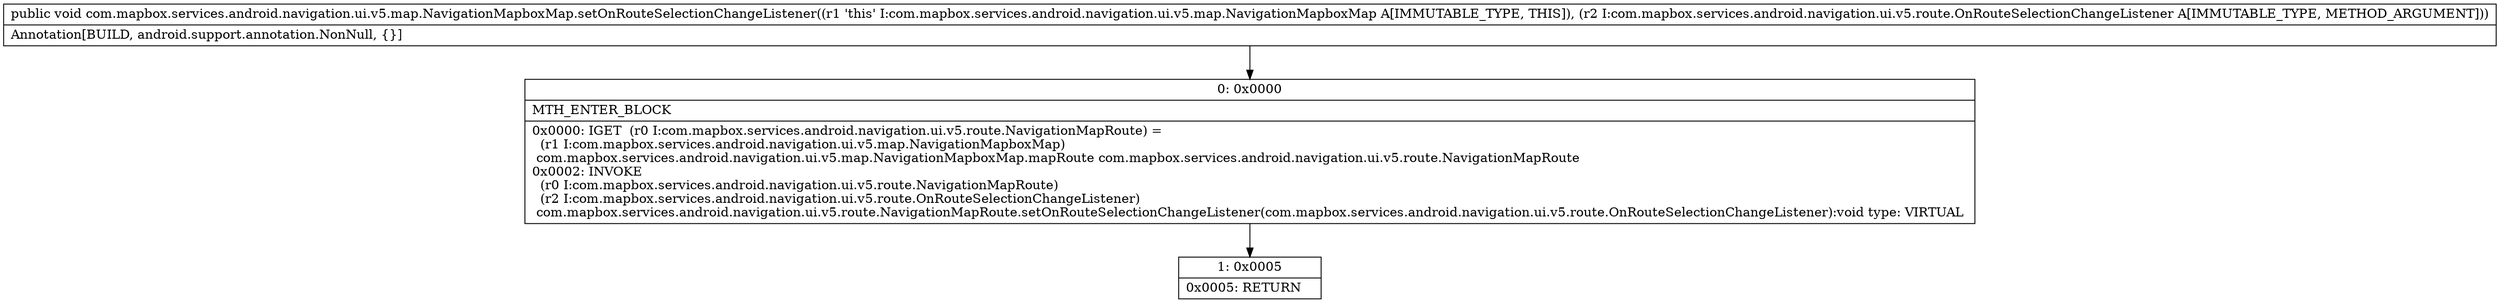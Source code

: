 digraph "CFG forcom.mapbox.services.android.navigation.ui.v5.map.NavigationMapboxMap.setOnRouteSelectionChangeListener(Lcom\/mapbox\/services\/android\/navigation\/ui\/v5\/route\/OnRouteSelectionChangeListener;)V" {
Node_0 [shape=record,label="{0\:\ 0x0000|MTH_ENTER_BLOCK\l|0x0000: IGET  (r0 I:com.mapbox.services.android.navigation.ui.v5.route.NavigationMapRoute) = \l  (r1 I:com.mapbox.services.android.navigation.ui.v5.map.NavigationMapboxMap)\l com.mapbox.services.android.navigation.ui.v5.map.NavigationMapboxMap.mapRoute com.mapbox.services.android.navigation.ui.v5.route.NavigationMapRoute \l0x0002: INVOKE  \l  (r0 I:com.mapbox.services.android.navigation.ui.v5.route.NavigationMapRoute)\l  (r2 I:com.mapbox.services.android.navigation.ui.v5.route.OnRouteSelectionChangeListener)\l com.mapbox.services.android.navigation.ui.v5.route.NavigationMapRoute.setOnRouteSelectionChangeListener(com.mapbox.services.android.navigation.ui.v5.route.OnRouteSelectionChangeListener):void type: VIRTUAL \l}"];
Node_1 [shape=record,label="{1\:\ 0x0005|0x0005: RETURN   \l}"];
MethodNode[shape=record,label="{public void com.mapbox.services.android.navigation.ui.v5.map.NavigationMapboxMap.setOnRouteSelectionChangeListener((r1 'this' I:com.mapbox.services.android.navigation.ui.v5.map.NavigationMapboxMap A[IMMUTABLE_TYPE, THIS]), (r2 I:com.mapbox.services.android.navigation.ui.v5.route.OnRouteSelectionChangeListener A[IMMUTABLE_TYPE, METHOD_ARGUMENT]))  | Annotation[BUILD, android.support.annotation.NonNull, \{\}]\l}"];
MethodNode -> Node_0;
Node_0 -> Node_1;
}

